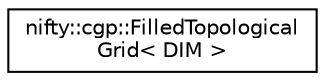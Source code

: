 digraph "Graphical Class Hierarchy"
{
  edge [fontname="Helvetica",fontsize="10",labelfontname="Helvetica",labelfontsize="10"];
  node [fontname="Helvetica",fontsize="10",shape=record];
  rankdir="LR";
  Node1 [label="nifty::cgp::FilledTopological\lGrid\< DIM \>",height=0.2,width=0.4,color="black", fillcolor="white", style="filled",URL="$classnifty_1_1cgp_1_1FilledTopologicalGrid.html"];
}
